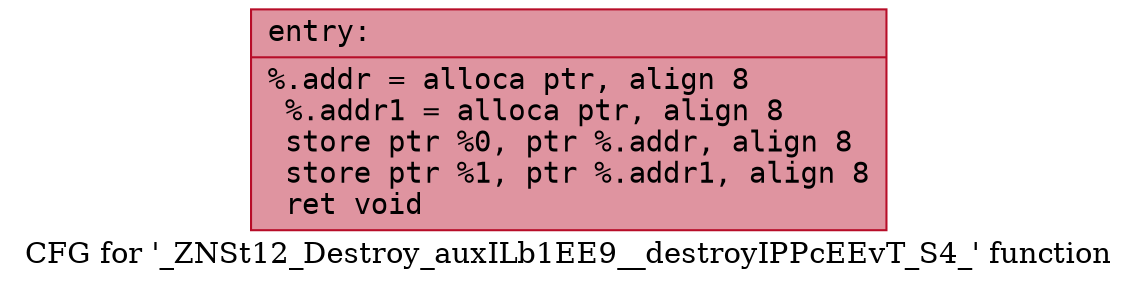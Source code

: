 digraph "CFG for '_ZNSt12_Destroy_auxILb1EE9__destroyIPPcEEvT_S4_' function" {
	label="CFG for '_ZNSt12_Destroy_auxILb1EE9__destroyIPPcEEvT_S4_' function";

	Node0x561f165590b0 [shape=record,color="#b70d28ff", style=filled, fillcolor="#b70d2870" fontname="Courier",label="{entry:\l|  %.addr = alloca ptr, align 8\l  %.addr1 = alloca ptr, align 8\l  store ptr %0, ptr %.addr, align 8\l  store ptr %1, ptr %.addr1, align 8\l  ret void\l}"];
}
